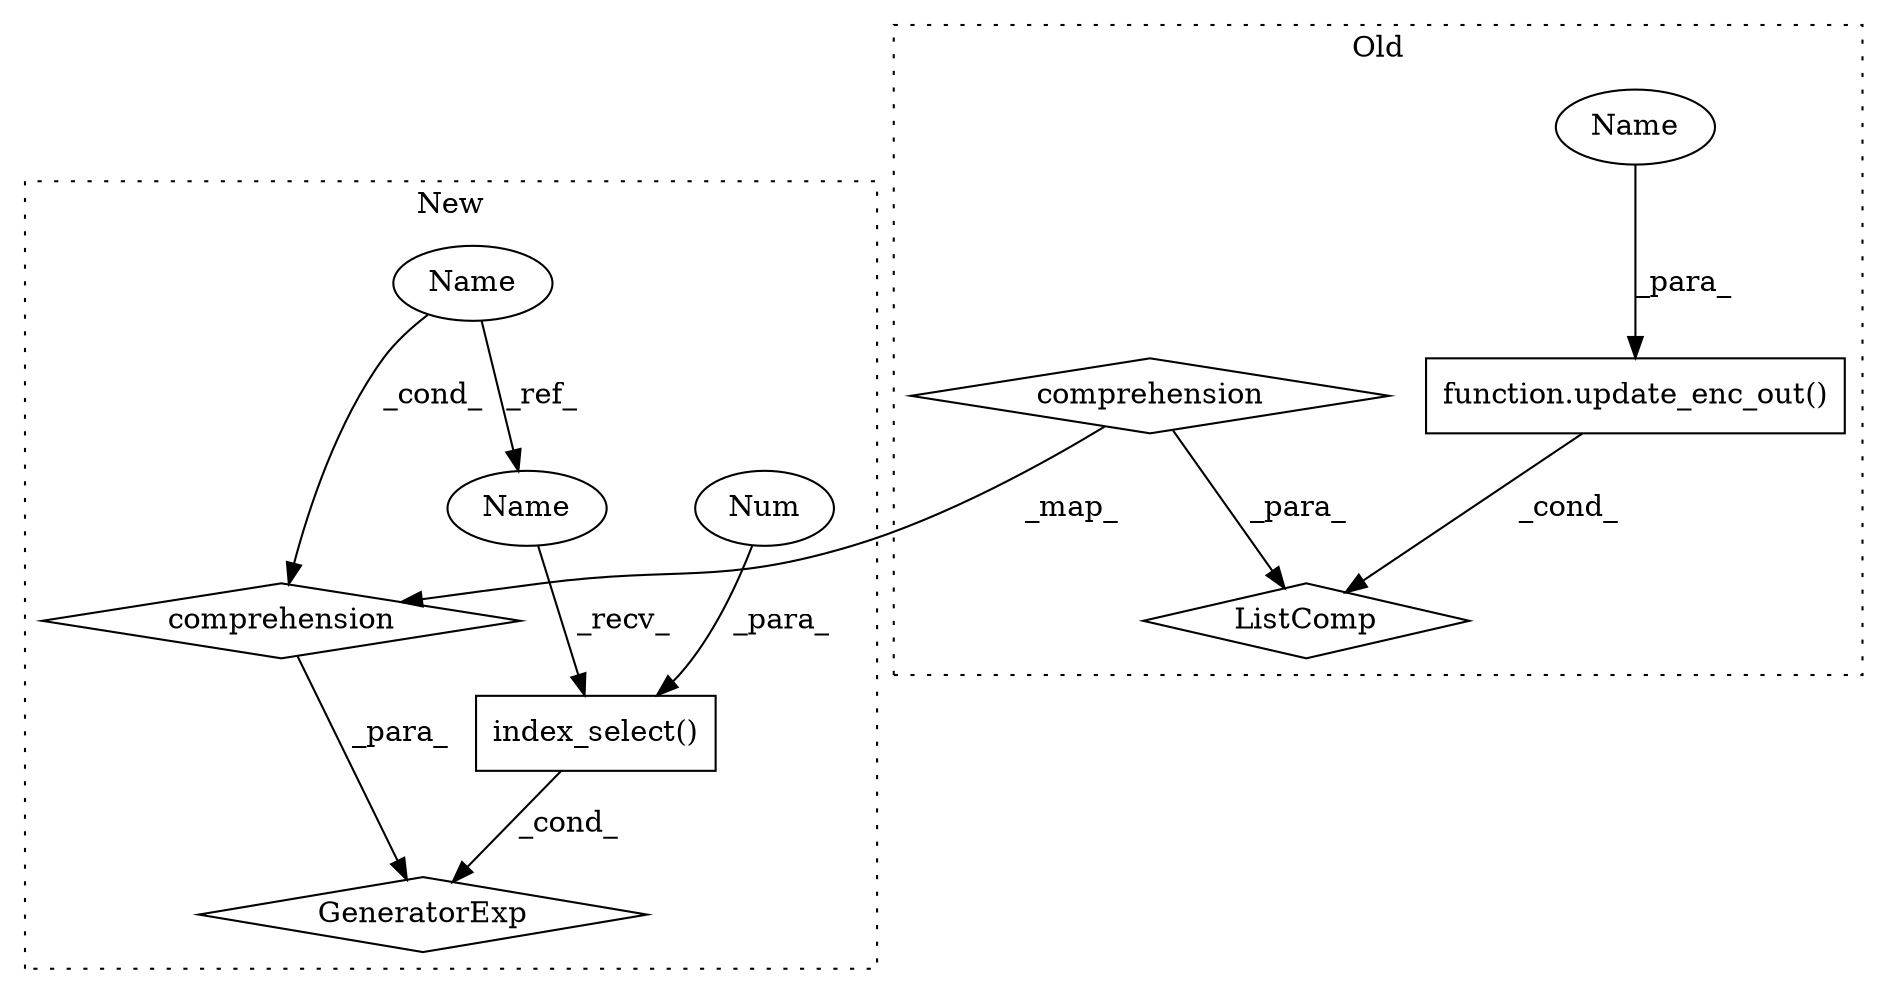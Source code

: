 digraph G {
subgraph cluster0 {
1 [label="ListComp" a="106" s="17080" l="42" shape="diamond"];
6 [label="comprehension" a="45" s="17100" l="3" shape="diamond"];
8 [label="function.update_enc_out()" a="75" s="17081,17098" l="15,1" shape="box"];
10 [label="Name" a="87" s="17096" l="2" shape="ellipse"];
label = "Old";
style="dotted";
}
subgraph cluster1 {
2 [label="index_select()" a="75" s="15247,15275" l="16,1" shape="box"];
3 [label="Num" a="76" s="15263" l="1" shape="ellipse"];
4 [label="Name" a="87" s="15281" l="2" shape="ellipse"];
5 [label="comprehension" a="45" s="15277" l="3" shape="diamond"];
7 [label="GeneratorExp" a="55" s="15247" l="2" shape="diamond"];
9 [label="Name" a="87" s="15247" l="2" shape="ellipse"];
label = "New";
style="dotted";
}
2 -> 7 [label="_cond_"];
3 -> 2 [label="_para_"];
4 -> 5 [label="_cond_"];
4 -> 9 [label="_ref_"];
5 -> 7 [label="_para_"];
6 -> 1 [label="_para_"];
6 -> 5 [label="_map_"];
8 -> 1 [label="_cond_"];
9 -> 2 [label="_recv_"];
10 -> 8 [label="_para_"];
}